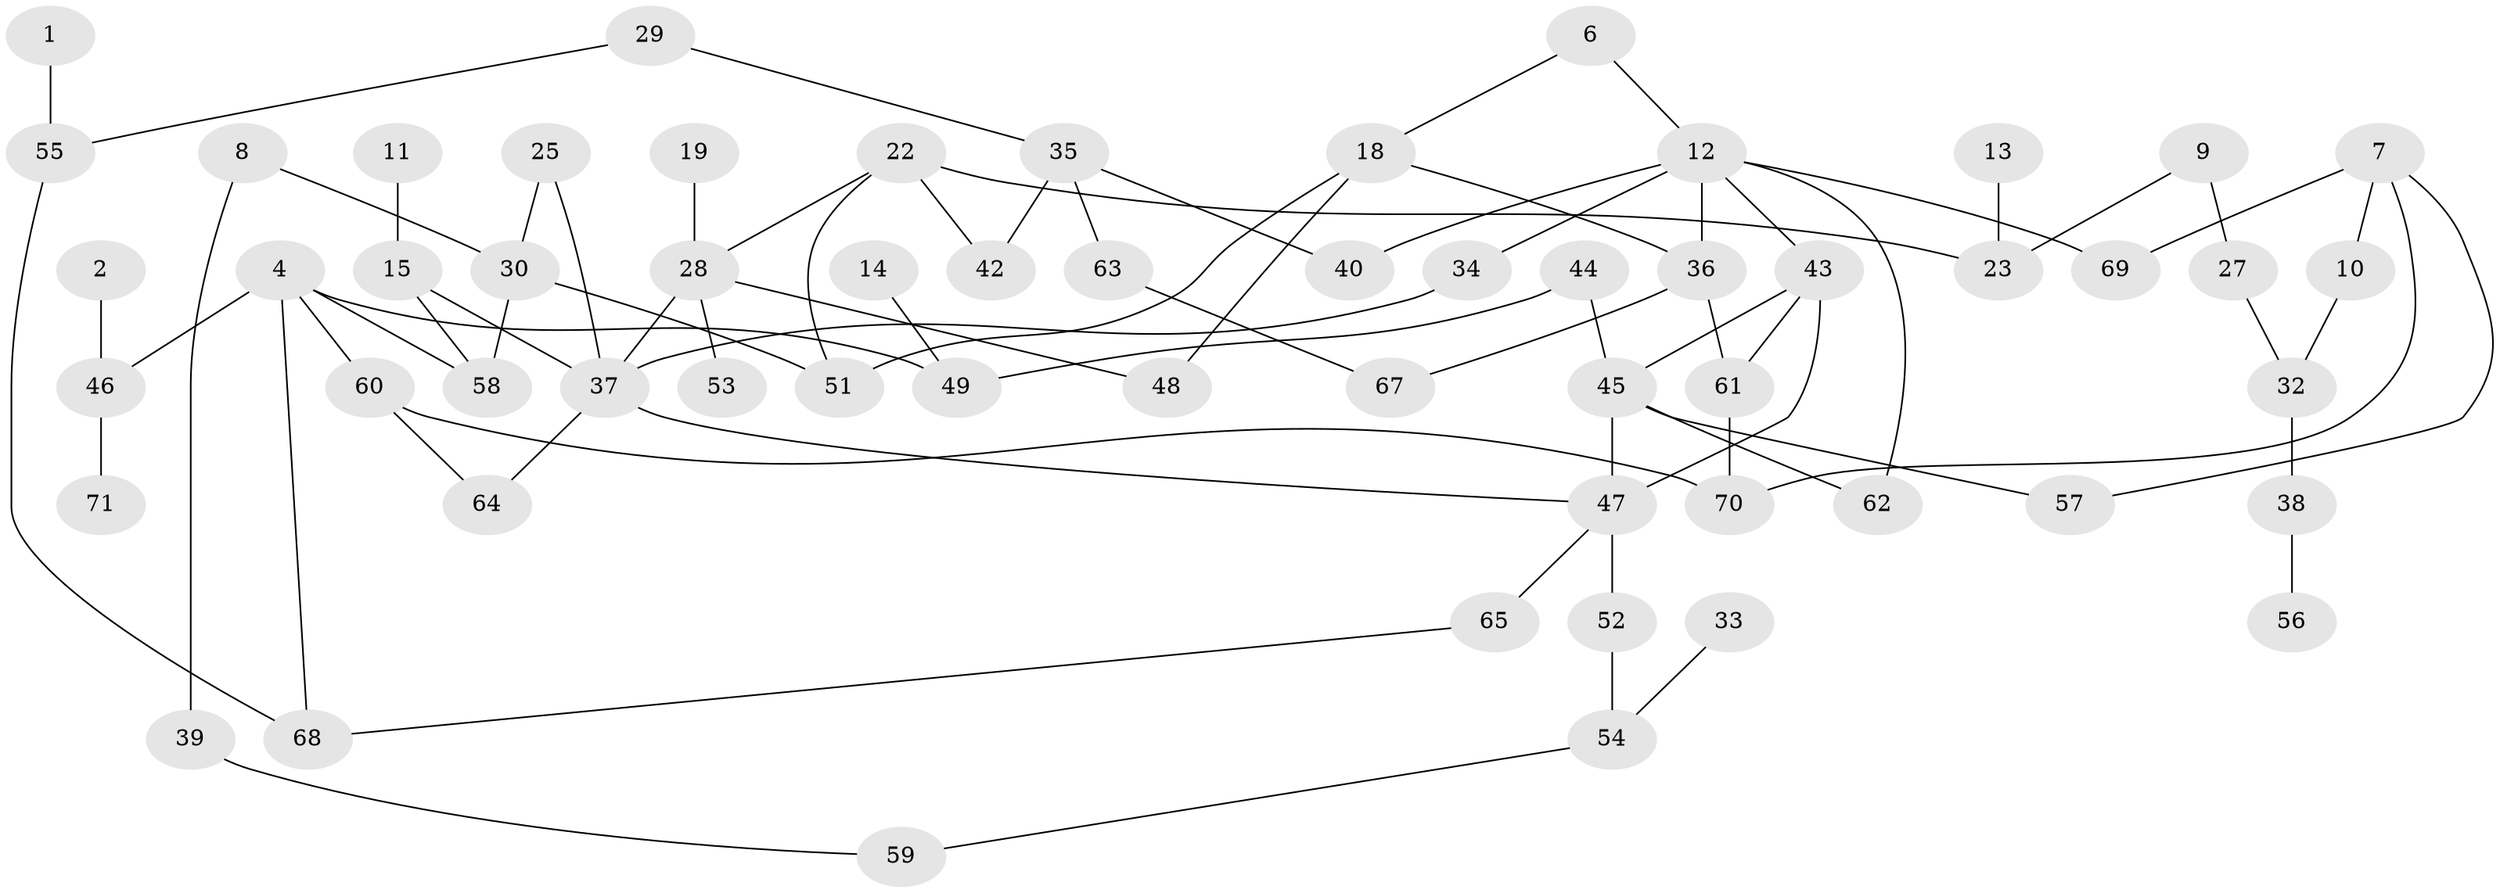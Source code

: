 // original degree distribution, {1: 0.30392156862745096, 5: 0.058823529411764705, 8: 0.00980392156862745, 2: 0.28431372549019607, 3: 0.14705882352941177, 0: 0.08823529411764706, 6: 0.029411764705882353, 4: 0.0784313725490196}
// Generated by graph-tools (version 1.1) at 2025/35/03/04/25 23:35:55]
// undirected, 59 vertices, 78 edges
graph export_dot {
  node [color=gray90,style=filled];
  1;
  2;
  4;
  6;
  7;
  8;
  9;
  10;
  11;
  12;
  13;
  14;
  15;
  18;
  19;
  22;
  23;
  25;
  27;
  28;
  29;
  30;
  32;
  33;
  34;
  35;
  36;
  37;
  38;
  39;
  40;
  42;
  43;
  44;
  45;
  46;
  47;
  48;
  49;
  51;
  52;
  53;
  54;
  55;
  56;
  57;
  58;
  59;
  60;
  61;
  62;
  63;
  64;
  65;
  67;
  68;
  69;
  70;
  71;
  1 -- 55 [weight=1.0];
  2 -- 46 [weight=1.0];
  4 -- 46 [weight=1.0];
  4 -- 49 [weight=1.0];
  4 -- 58 [weight=1.0];
  4 -- 60 [weight=1.0];
  4 -- 68 [weight=1.0];
  6 -- 12 [weight=1.0];
  6 -- 18 [weight=1.0];
  7 -- 10 [weight=1.0];
  7 -- 57 [weight=1.0];
  7 -- 69 [weight=1.0];
  7 -- 70 [weight=1.0];
  8 -- 30 [weight=1.0];
  8 -- 39 [weight=1.0];
  9 -- 23 [weight=1.0];
  9 -- 27 [weight=1.0];
  10 -- 32 [weight=1.0];
  11 -- 15 [weight=1.0];
  12 -- 34 [weight=1.0];
  12 -- 36 [weight=1.0];
  12 -- 40 [weight=1.0];
  12 -- 43 [weight=1.0];
  12 -- 62 [weight=1.0];
  12 -- 69 [weight=1.0];
  13 -- 23 [weight=1.0];
  14 -- 49 [weight=1.0];
  15 -- 37 [weight=1.0];
  15 -- 58 [weight=1.0];
  18 -- 36 [weight=1.0];
  18 -- 48 [weight=1.0];
  18 -- 51 [weight=1.0];
  19 -- 28 [weight=1.0];
  22 -- 23 [weight=1.0];
  22 -- 28 [weight=1.0];
  22 -- 42 [weight=1.0];
  22 -- 51 [weight=1.0];
  25 -- 30 [weight=1.0];
  25 -- 37 [weight=1.0];
  27 -- 32 [weight=1.0];
  28 -- 37 [weight=1.0];
  28 -- 48 [weight=1.0];
  28 -- 53 [weight=1.0];
  29 -- 35 [weight=1.0];
  29 -- 55 [weight=1.0];
  30 -- 51 [weight=1.0];
  30 -- 58 [weight=1.0];
  32 -- 38 [weight=1.0];
  33 -- 54 [weight=1.0];
  34 -- 37 [weight=1.0];
  35 -- 40 [weight=1.0];
  35 -- 42 [weight=1.0];
  35 -- 63 [weight=1.0];
  36 -- 61 [weight=1.0];
  36 -- 67 [weight=1.0];
  37 -- 47 [weight=1.0];
  37 -- 64 [weight=1.0];
  38 -- 56 [weight=1.0];
  39 -- 59 [weight=1.0];
  43 -- 45 [weight=1.0];
  43 -- 47 [weight=2.0];
  43 -- 61 [weight=1.0];
  44 -- 45 [weight=1.0];
  44 -- 49 [weight=1.0];
  45 -- 47 [weight=2.0];
  45 -- 57 [weight=1.0];
  45 -- 62 [weight=1.0];
  46 -- 71 [weight=1.0];
  47 -- 52 [weight=1.0];
  47 -- 65 [weight=2.0];
  52 -- 54 [weight=1.0];
  54 -- 59 [weight=1.0];
  55 -- 68 [weight=1.0];
  60 -- 64 [weight=1.0];
  60 -- 70 [weight=1.0];
  61 -- 70 [weight=1.0];
  63 -- 67 [weight=1.0];
  65 -- 68 [weight=1.0];
}

